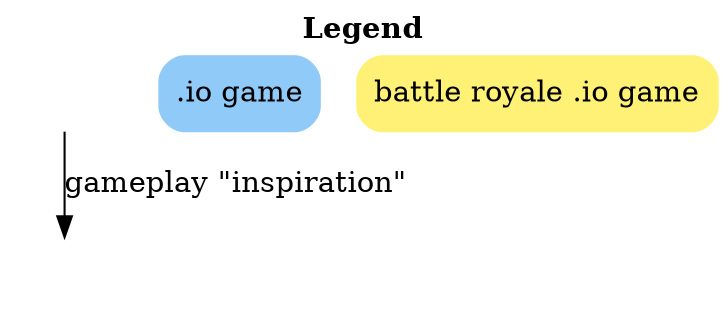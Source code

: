 digraph legend {
	labelloc=t;
    label=<<b>Legend</b>>;

	a [style=invis]
	b [style=invis];

	".io game" [color="#90caf9", style="rounded, filled", shape=box];
	"battle royale .io game" [color="#fff176", style="rounded, filled", shape=box];

	a -> b [label="gameplay \"inspiration\""];
}

